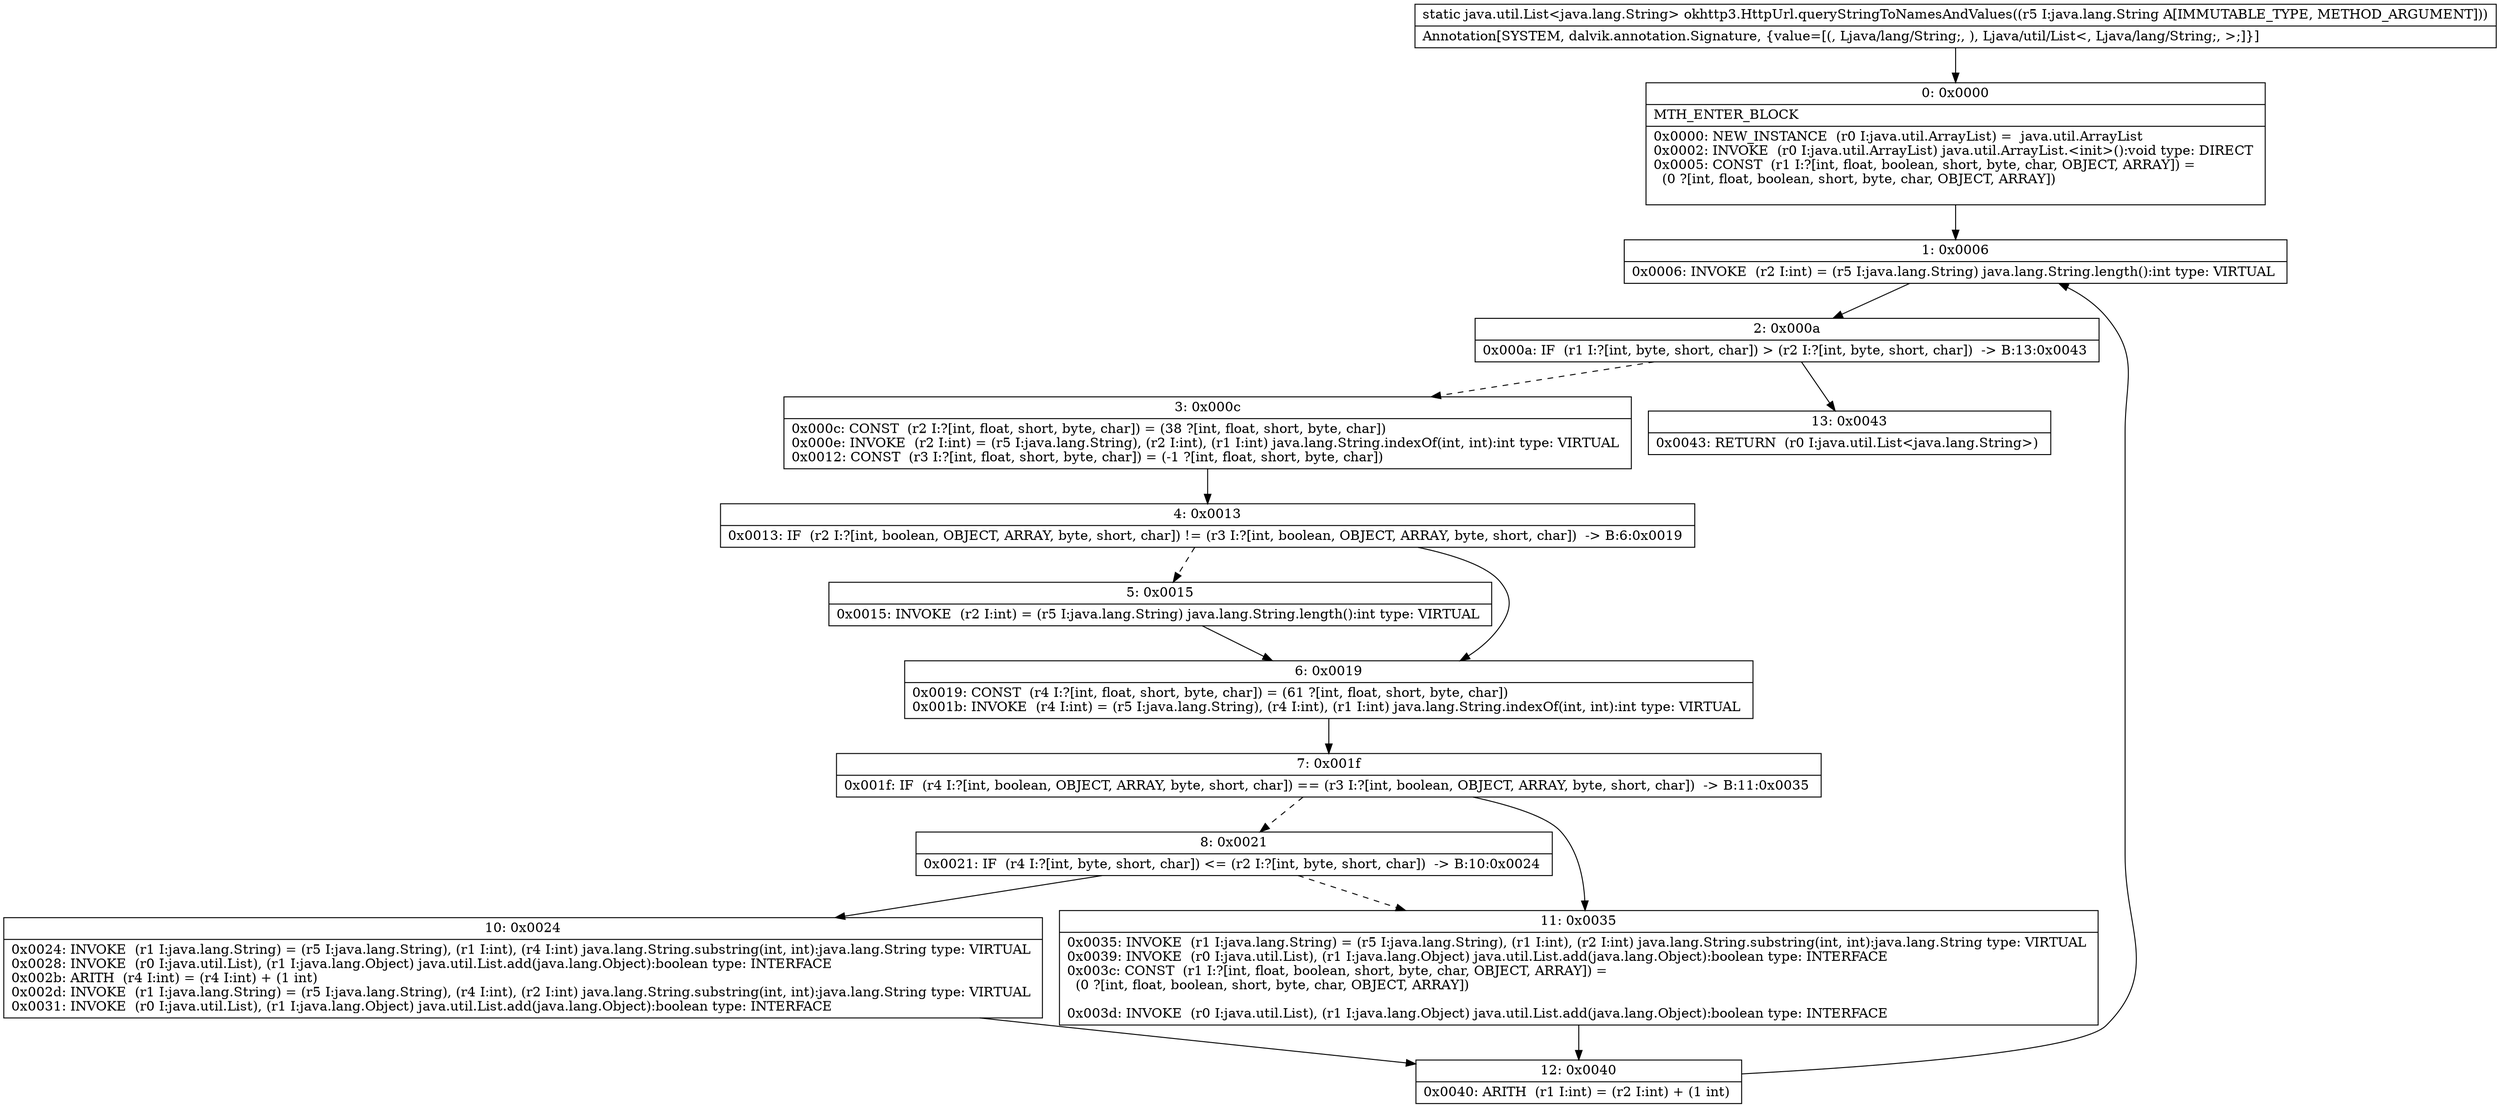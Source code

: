 digraph "CFG forokhttp3.HttpUrl.queryStringToNamesAndValues(Ljava\/lang\/String;)Ljava\/util\/List;" {
Node_0 [shape=record,label="{0\:\ 0x0000|MTH_ENTER_BLOCK\l|0x0000: NEW_INSTANCE  (r0 I:java.util.ArrayList) =  java.util.ArrayList \l0x0002: INVOKE  (r0 I:java.util.ArrayList) java.util.ArrayList.\<init\>():void type: DIRECT \l0x0005: CONST  (r1 I:?[int, float, boolean, short, byte, char, OBJECT, ARRAY]) = \l  (0 ?[int, float, boolean, short, byte, char, OBJECT, ARRAY])\l \l}"];
Node_1 [shape=record,label="{1\:\ 0x0006|0x0006: INVOKE  (r2 I:int) = (r5 I:java.lang.String) java.lang.String.length():int type: VIRTUAL \l}"];
Node_2 [shape=record,label="{2\:\ 0x000a|0x000a: IF  (r1 I:?[int, byte, short, char]) \> (r2 I:?[int, byte, short, char])  \-\> B:13:0x0043 \l}"];
Node_3 [shape=record,label="{3\:\ 0x000c|0x000c: CONST  (r2 I:?[int, float, short, byte, char]) = (38 ?[int, float, short, byte, char]) \l0x000e: INVOKE  (r2 I:int) = (r5 I:java.lang.String), (r2 I:int), (r1 I:int) java.lang.String.indexOf(int, int):int type: VIRTUAL \l0x0012: CONST  (r3 I:?[int, float, short, byte, char]) = (\-1 ?[int, float, short, byte, char]) \l}"];
Node_4 [shape=record,label="{4\:\ 0x0013|0x0013: IF  (r2 I:?[int, boolean, OBJECT, ARRAY, byte, short, char]) != (r3 I:?[int, boolean, OBJECT, ARRAY, byte, short, char])  \-\> B:6:0x0019 \l}"];
Node_5 [shape=record,label="{5\:\ 0x0015|0x0015: INVOKE  (r2 I:int) = (r5 I:java.lang.String) java.lang.String.length():int type: VIRTUAL \l}"];
Node_6 [shape=record,label="{6\:\ 0x0019|0x0019: CONST  (r4 I:?[int, float, short, byte, char]) = (61 ?[int, float, short, byte, char]) \l0x001b: INVOKE  (r4 I:int) = (r5 I:java.lang.String), (r4 I:int), (r1 I:int) java.lang.String.indexOf(int, int):int type: VIRTUAL \l}"];
Node_7 [shape=record,label="{7\:\ 0x001f|0x001f: IF  (r4 I:?[int, boolean, OBJECT, ARRAY, byte, short, char]) == (r3 I:?[int, boolean, OBJECT, ARRAY, byte, short, char])  \-\> B:11:0x0035 \l}"];
Node_8 [shape=record,label="{8\:\ 0x0021|0x0021: IF  (r4 I:?[int, byte, short, char]) \<= (r2 I:?[int, byte, short, char])  \-\> B:10:0x0024 \l}"];
Node_10 [shape=record,label="{10\:\ 0x0024|0x0024: INVOKE  (r1 I:java.lang.String) = (r5 I:java.lang.String), (r1 I:int), (r4 I:int) java.lang.String.substring(int, int):java.lang.String type: VIRTUAL \l0x0028: INVOKE  (r0 I:java.util.List), (r1 I:java.lang.Object) java.util.List.add(java.lang.Object):boolean type: INTERFACE \l0x002b: ARITH  (r4 I:int) = (r4 I:int) + (1 int) \l0x002d: INVOKE  (r1 I:java.lang.String) = (r5 I:java.lang.String), (r4 I:int), (r2 I:int) java.lang.String.substring(int, int):java.lang.String type: VIRTUAL \l0x0031: INVOKE  (r0 I:java.util.List), (r1 I:java.lang.Object) java.util.List.add(java.lang.Object):boolean type: INTERFACE \l}"];
Node_11 [shape=record,label="{11\:\ 0x0035|0x0035: INVOKE  (r1 I:java.lang.String) = (r5 I:java.lang.String), (r1 I:int), (r2 I:int) java.lang.String.substring(int, int):java.lang.String type: VIRTUAL \l0x0039: INVOKE  (r0 I:java.util.List), (r1 I:java.lang.Object) java.util.List.add(java.lang.Object):boolean type: INTERFACE \l0x003c: CONST  (r1 I:?[int, float, boolean, short, byte, char, OBJECT, ARRAY]) = \l  (0 ?[int, float, boolean, short, byte, char, OBJECT, ARRAY])\l \l0x003d: INVOKE  (r0 I:java.util.List), (r1 I:java.lang.Object) java.util.List.add(java.lang.Object):boolean type: INTERFACE \l}"];
Node_12 [shape=record,label="{12\:\ 0x0040|0x0040: ARITH  (r1 I:int) = (r2 I:int) + (1 int) \l}"];
Node_13 [shape=record,label="{13\:\ 0x0043|0x0043: RETURN  (r0 I:java.util.List\<java.lang.String\>) \l}"];
MethodNode[shape=record,label="{static java.util.List\<java.lang.String\> okhttp3.HttpUrl.queryStringToNamesAndValues((r5 I:java.lang.String A[IMMUTABLE_TYPE, METHOD_ARGUMENT]))  | Annotation[SYSTEM, dalvik.annotation.Signature, \{value=[(, Ljava\/lang\/String;, ), Ljava\/util\/List\<, Ljava\/lang\/String;, \>;]\}]\l}"];
MethodNode -> Node_0;
Node_0 -> Node_1;
Node_1 -> Node_2;
Node_2 -> Node_3[style=dashed];
Node_2 -> Node_13;
Node_3 -> Node_4;
Node_4 -> Node_5[style=dashed];
Node_4 -> Node_6;
Node_5 -> Node_6;
Node_6 -> Node_7;
Node_7 -> Node_8[style=dashed];
Node_7 -> Node_11;
Node_8 -> Node_10;
Node_8 -> Node_11[style=dashed];
Node_10 -> Node_12;
Node_11 -> Node_12;
Node_12 -> Node_1;
}


